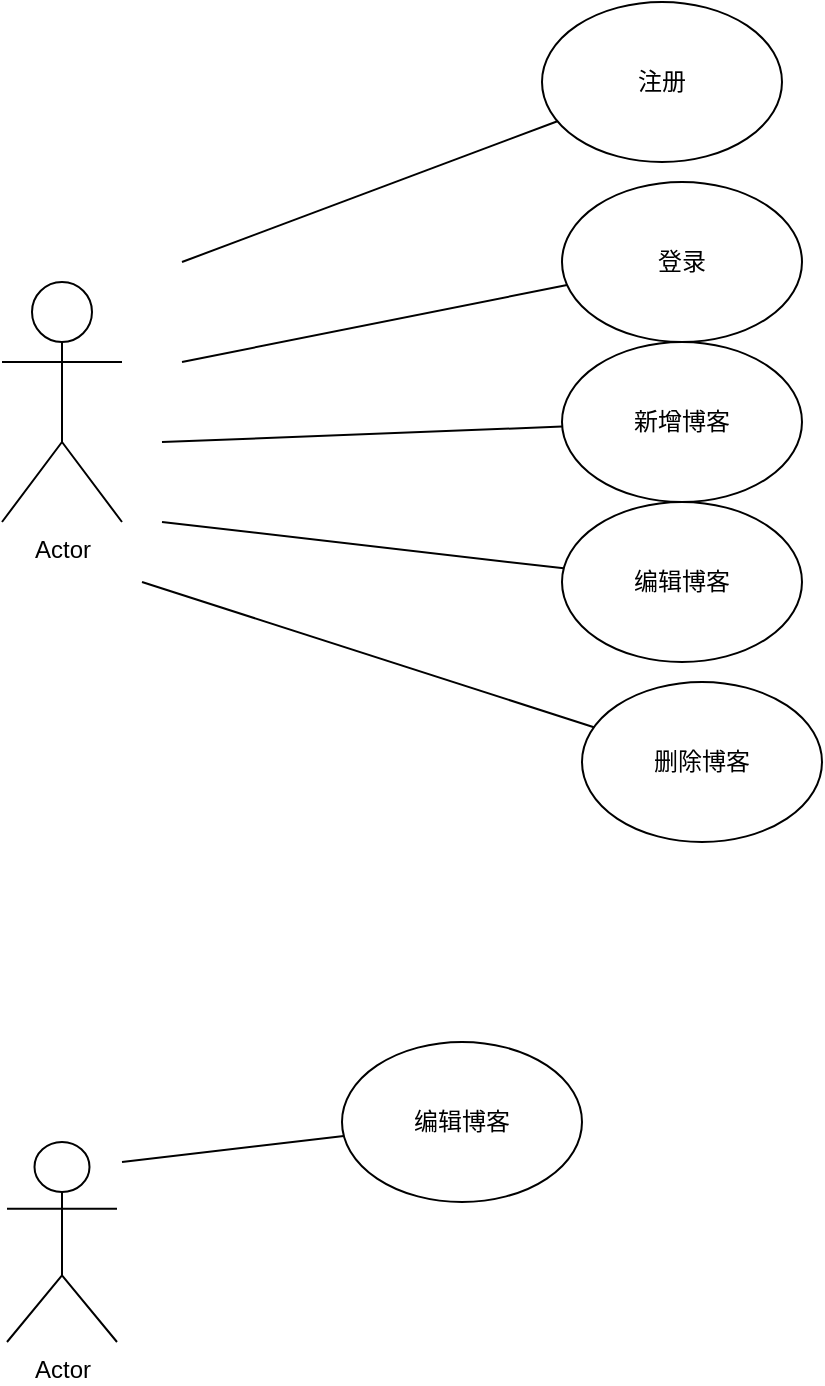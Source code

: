 <mxfile version="21.3.2" type="device">
  <diagram name="Page-1" id="JIFAZ_yM3_qrb3XeM6my">
    <mxGraphModel dx="1434" dy="764" grid="1" gridSize="10" guides="1" tooltips="1" connect="1" arrows="1" fold="1" page="1" pageScale="1" pageWidth="850" pageHeight="1100" math="0" shadow="0">
      <root>
        <mxCell id="0" />
        <mxCell id="1" parent="0" />
        <mxCell id="CWnnxIauo_4ElNMmTtTs-8" value="Actor" style="shape=umlActor;verticalLabelPosition=bottom;verticalAlign=top;html=1;outlineConnect=0;" vertex="1" parent="1">
          <mxGeometry x="50" y="280" width="60" height="120" as="geometry" />
        </mxCell>
        <mxCell id="CWnnxIauo_4ElNMmTtTs-11" value="" style="endArrow=none;html=1;rounded=0;" edge="1" parent="1" target="CWnnxIauo_4ElNMmTtTs-12">
          <mxGeometry width="50" height="50" relative="1" as="geometry">
            <mxPoint x="140" y="270" as="sourcePoint" />
            <mxPoint x="290" y="200" as="targetPoint" />
          </mxGeometry>
        </mxCell>
        <mxCell id="CWnnxIauo_4ElNMmTtTs-12" value="注册" style="ellipse;whiteSpace=wrap;html=1;" vertex="1" parent="1">
          <mxGeometry x="320" y="140" width="120" height="80" as="geometry" />
        </mxCell>
        <mxCell id="CWnnxIauo_4ElNMmTtTs-14" value="" style="endArrow=none;html=1;rounded=0;" edge="1" parent="1" target="CWnnxIauo_4ElNMmTtTs-15">
          <mxGeometry width="50" height="50" relative="1" as="geometry">
            <mxPoint x="140" y="320" as="sourcePoint" />
            <mxPoint x="340" y="320" as="targetPoint" />
          </mxGeometry>
        </mxCell>
        <mxCell id="CWnnxIauo_4ElNMmTtTs-15" value="登录" style="ellipse;whiteSpace=wrap;html=1;" vertex="1" parent="1">
          <mxGeometry x="330" y="230" width="120" height="80" as="geometry" />
        </mxCell>
        <mxCell id="CWnnxIauo_4ElNMmTtTs-21" value="Actor" style="shape=umlActor;verticalLabelPosition=bottom;verticalAlign=top;html=1;outlineConnect=0;" vertex="1" parent="1">
          <mxGeometry x="52.5" y="710" width="55" height="100" as="geometry" />
        </mxCell>
        <mxCell id="CWnnxIauo_4ElNMmTtTs-22" value="" style="endArrow=none;html=1;rounded=0;" edge="1" parent="1" target="CWnnxIauo_4ElNMmTtTs-23">
          <mxGeometry width="50" height="50" relative="1" as="geometry">
            <mxPoint x="110" y="720" as="sourcePoint" />
            <mxPoint x="200" y="710" as="targetPoint" />
          </mxGeometry>
        </mxCell>
        <mxCell id="CWnnxIauo_4ElNMmTtTs-23" value="编辑博客" style="ellipse;whiteSpace=wrap;html=1;" vertex="1" parent="1">
          <mxGeometry x="220" y="660" width="120" height="80" as="geometry" />
        </mxCell>
        <mxCell id="CWnnxIauo_4ElNMmTtTs-24" value="" style="endArrow=none;html=1;rounded=0;" edge="1" parent="1" target="CWnnxIauo_4ElNMmTtTs-25">
          <mxGeometry width="50" height="50" relative="1" as="geometry">
            <mxPoint x="130" y="360" as="sourcePoint" />
            <mxPoint x="330" y="400" as="targetPoint" />
          </mxGeometry>
        </mxCell>
        <mxCell id="CWnnxIauo_4ElNMmTtTs-25" value="新增博客" style="ellipse;whiteSpace=wrap;html=1;" vertex="1" parent="1">
          <mxGeometry x="330" y="310" width="120" height="80" as="geometry" />
        </mxCell>
        <mxCell id="CWnnxIauo_4ElNMmTtTs-26" value="" style="endArrow=none;html=1;rounded=0;" edge="1" parent="1" target="CWnnxIauo_4ElNMmTtTs-27">
          <mxGeometry width="50" height="50" relative="1" as="geometry">
            <mxPoint x="130" y="400" as="sourcePoint" />
            <mxPoint x="300" y="510" as="targetPoint" />
          </mxGeometry>
        </mxCell>
        <mxCell id="CWnnxIauo_4ElNMmTtTs-27" value="编辑博客" style="ellipse;whiteSpace=wrap;html=1;" vertex="1" parent="1">
          <mxGeometry x="330" y="390" width="120" height="80" as="geometry" />
        </mxCell>
        <mxCell id="CWnnxIauo_4ElNMmTtTs-30" value="" style="endArrow=none;html=1;rounded=0;" edge="1" parent="1" target="CWnnxIauo_4ElNMmTtTs-31">
          <mxGeometry width="50" height="50" relative="1" as="geometry">
            <mxPoint x="120" y="430" as="sourcePoint" />
            <mxPoint x="290" y="520" as="targetPoint" />
          </mxGeometry>
        </mxCell>
        <mxCell id="CWnnxIauo_4ElNMmTtTs-31" value="删除博客" style="ellipse;whiteSpace=wrap;html=1;" vertex="1" parent="1">
          <mxGeometry x="340" y="480" width="120" height="80" as="geometry" />
        </mxCell>
      </root>
    </mxGraphModel>
  </diagram>
</mxfile>
